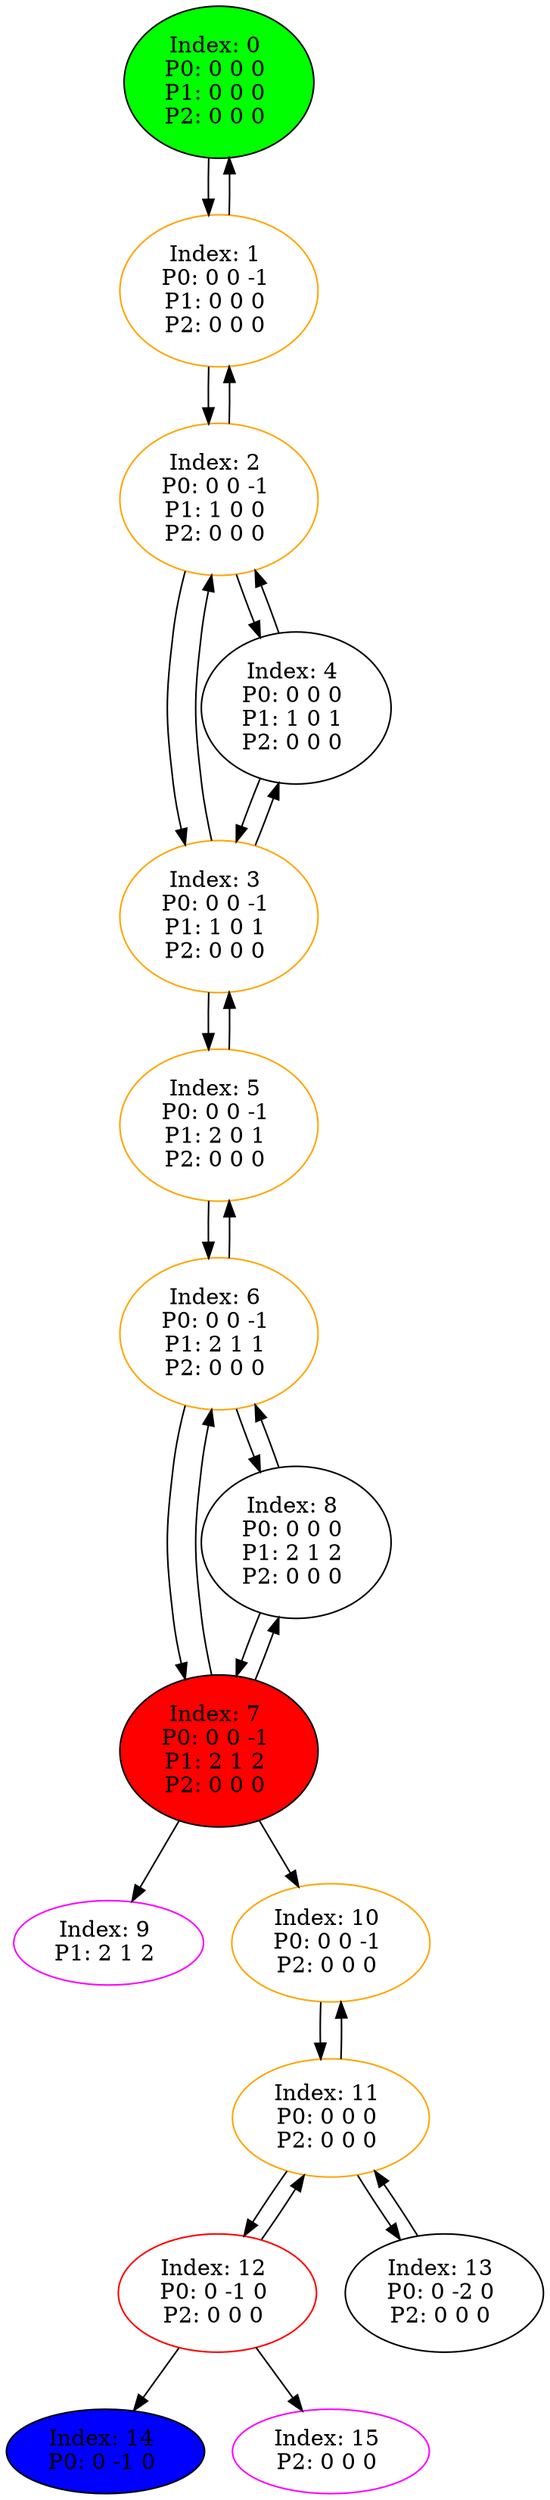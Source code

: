 digraph G {
color = "black"
0[label = "Index: 0 
P0: 0 0 0 
P1: 0 0 0 
P2: 0 0 0 
", style="filled", fillcolor = "green"]
1[label = "Index: 1 
P0: 0 0 -1 
P1: 0 0 0 
P2: 0 0 0 
", color = "orange"]
2[label = "Index: 2 
P0: 0 0 -1 
P1: 1 0 0 
P2: 0 0 0 
", color = "orange"]
3[label = "Index: 3 
P0: 0 0 -1 
P1: 1 0 1 
P2: 0 0 0 
", color = "orange"]
4[label = "Index: 4 
P0: 0 0 0 
P1: 1 0 1 
P2: 0 0 0 
"]
5[label = "Index: 5 
P0: 0 0 -1 
P1: 2 0 1 
P2: 0 0 0 
", color = "orange"]
6[label = "Index: 6 
P0: 0 0 -1 
P1: 2 1 1 
P2: 0 0 0 
", color = "orange"]
7[label = "Index: 7 
P0: 0 0 -1 
P1: 2 1 2 
P2: 0 0 0 
", style="filled", fillcolor = "red"]
8[label = "Index: 8 
P0: 0 0 0 
P1: 2 1 2 
P2: 0 0 0 
"]
9[label = "Index: 9 
P1: 2 1 2 
", color = "fuchsia"]
10[label = "Index: 10 
P0: 0 0 -1 
P2: 0 0 0 
", color = "orange"]
11[label = "Index: 11 
P0: 0 0 0 
P2: 0 0 0 
", color = "orange"]
12[label = "Index: 12 
P0: 0 -1 0 
P2: 0 0 0 
", color = "red"]
13[label = "Index: 13 
P0: 0 -2 0 
P2: 0 0 0 
"]
14[label = "Index: 14 
P0: 0 -1 0 
", style="filled", fillcolor = "blue"]
15[label = "Index: 15 
P2: 0 0 0 
", color = "fuchsia"]
0 -> 1

1 -> 0
1 -> 2

2 -> 1
2 -> 3
2 -> 4

3 -> 2
3 -> 4
3 -> 5

4 -> 2
4 -> 3

5 -> 3
5 -> 6

6 -> 5
6 -> 7
6 -> 8

7 -> 6
7 -> 8
7 -> 10
7 -> 9

8 -> 6
8 -> 7

10 -> 11

11 -> 10
11 -> 12
11 -> 13

12 -> 11
12 -> 15
12 -> 14

13 -> 11

}
